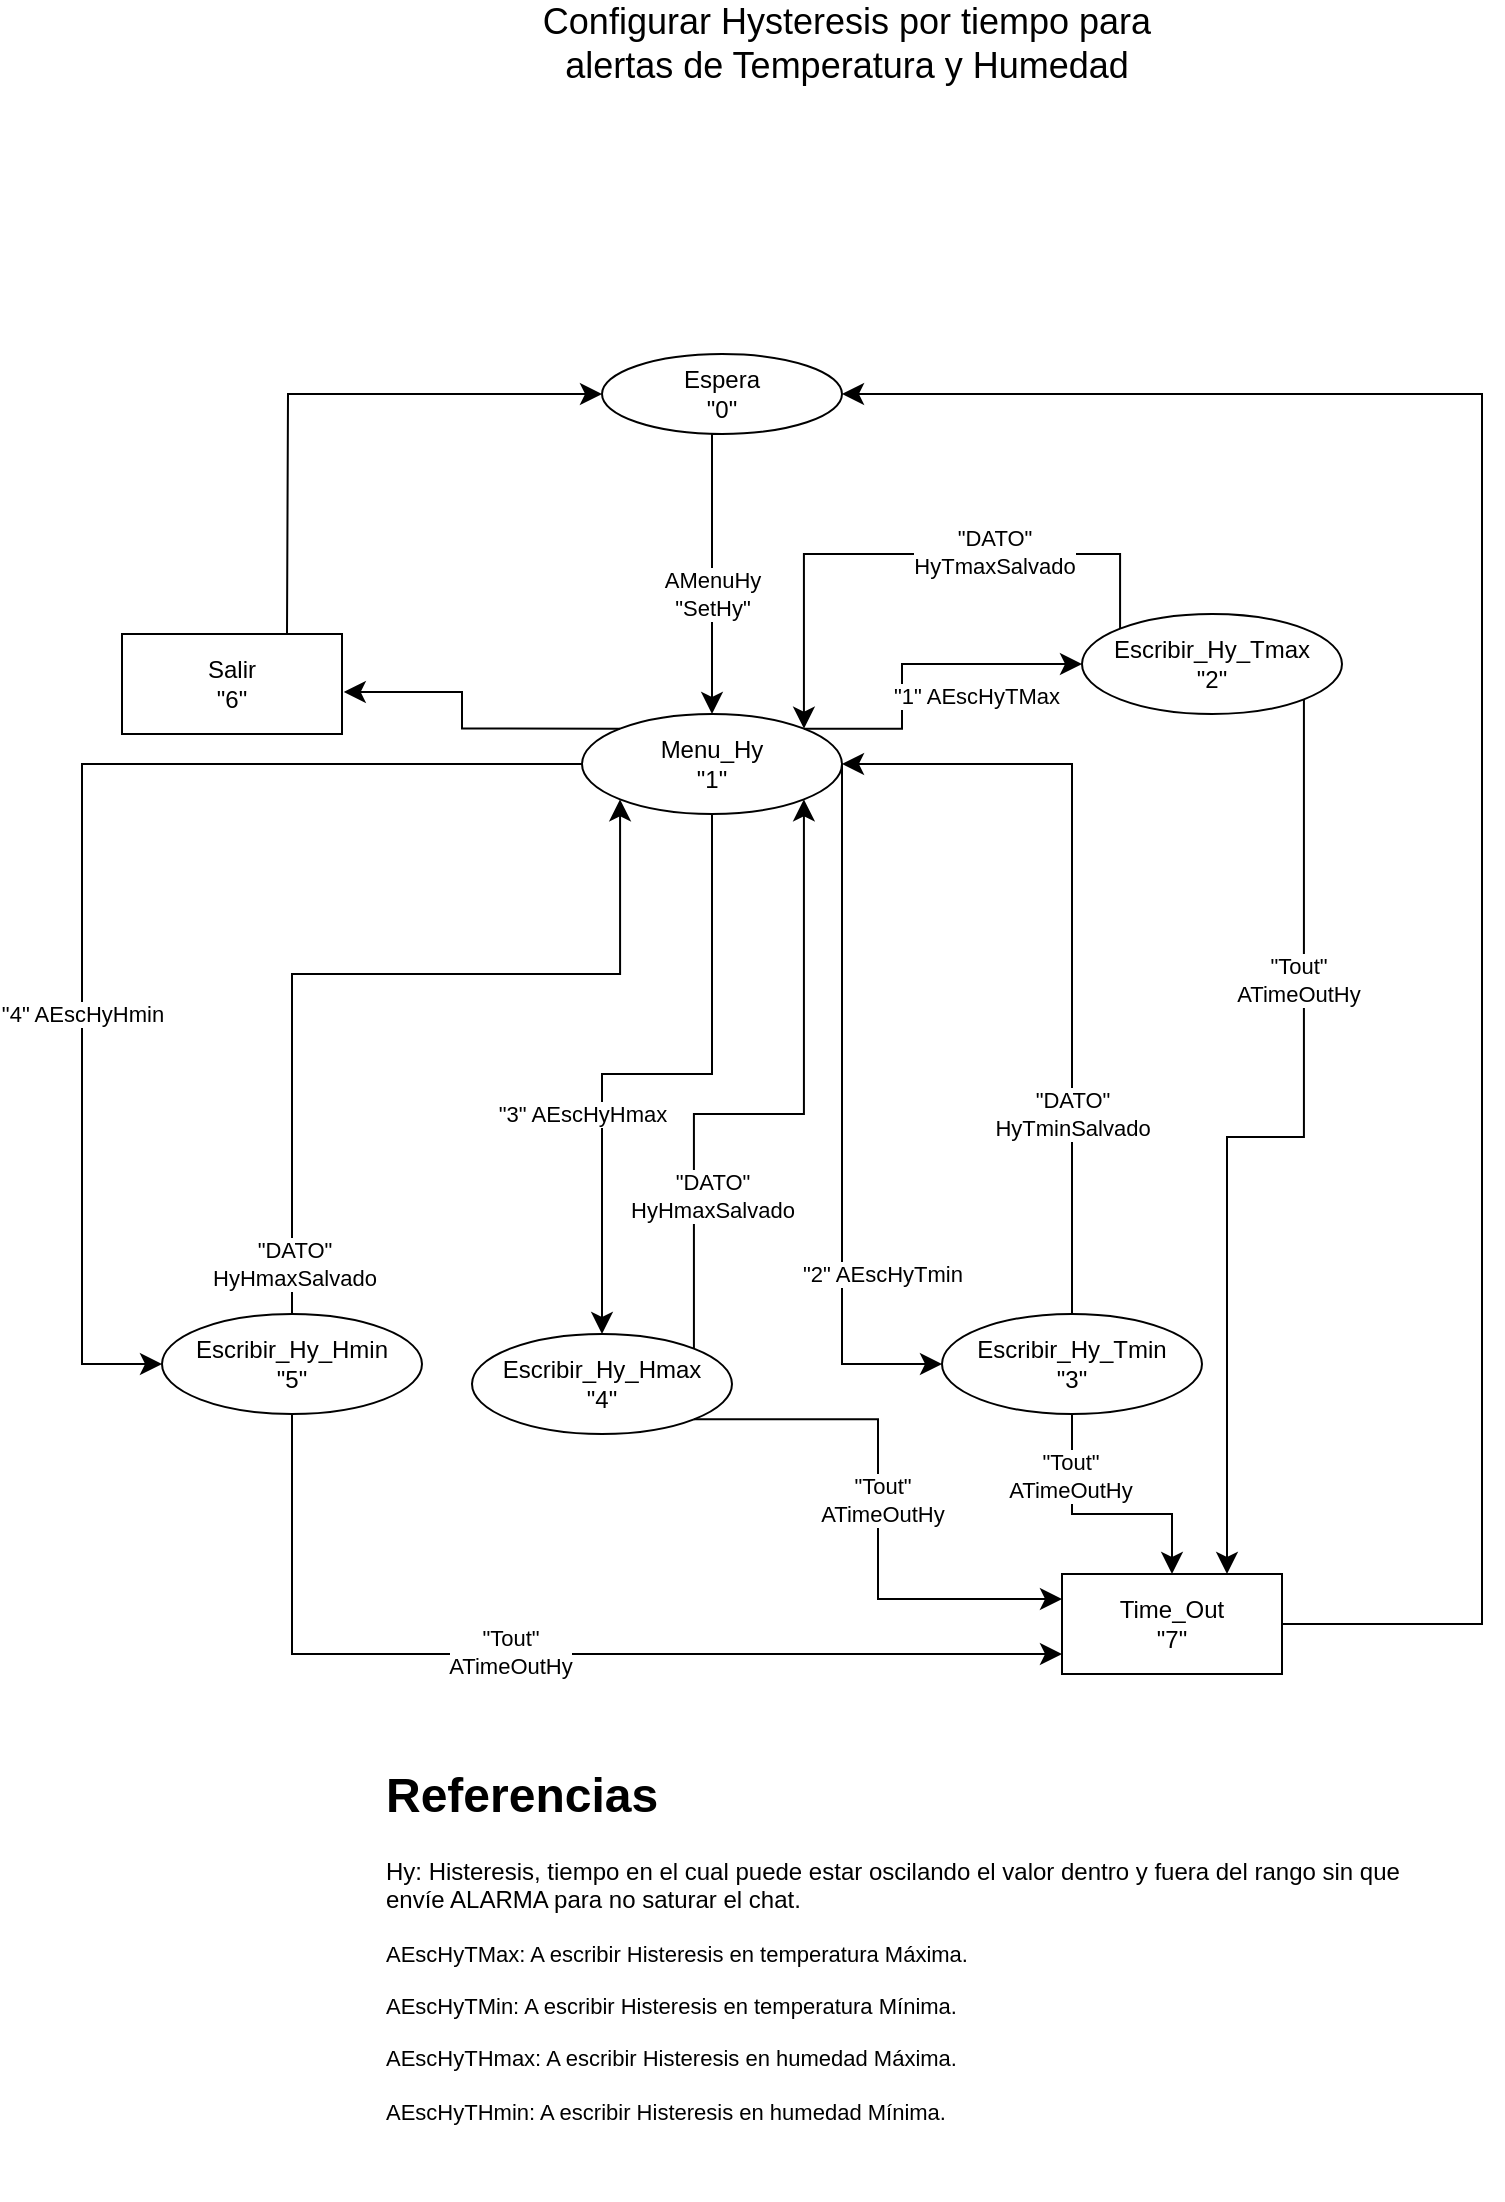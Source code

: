 <mxfile version="24.6.4" type="device">
  <diagram name="Page-1" id="brlRQ-wXbG-87X_pscSO">
    <mxGraphModel dx="1105" dy="701" grid="1" gridSize="10" guides="1" tooltips="1" connect="1" arrows="1" fold="1" page="1" pageScale="1" pageWidth="850" pageHeight="1100" math="0" shadow="0">
      <root>
        <mxCell id="0" />
        <mxCell id="1" parent="0" />
        <mxCell id="m0bM7luQaj_APD9PvIZ3-1" value="Menu_Hy&lt;div&gt;&quot;1&quot;&lt;/div&gt;" style="ellipse;whiteSpace=wrap;html=1;" parent="1" vertex="1">
          <mxGeometry x="340" y="420" width="130" height="50" as="geometry" />
        </mxCell>
        <mxCell id="m0bM7luQaj_APD9PvIZ3-2" value="Escribir_Hy_Tmax&lt;div&gt;&quot;2&quot;&lt;/div&gt;" style="ellipse;whiteSpace=wrap;html=1;" parent="1" vertex="1">
          <mxGeometry x="590" y="370" width="130" height="50" as="geometry" />
        </mxCell>
        <mxCell id="m0bM7luQaj_APD9PvIZ3-3" value="Escribir_Hy_Tmin&lt;div&gt;&quot;3&quot;&lt;/div&gt;" style="ellipse;whiteSpace=wrap;html=1;" parent="1" vertex="1">
          <mxGeometry x="520" y="720" width="130" height="50" as="geometry" />
        </mxCell>
        <mxCell id="m0bM7luQaj_APD9PvIZ3-4" value="Escribir_Hy_Hmax&lt;div&gt;&quot;4&quot;&lt;/div&gt;" style="ellipse;whiteSpace=wrap;html=1;" parent="1" vertex="1">
          <mxGeometry x="285" y="730" width="130" height="50" as="geometry" />
        </mxCell>
        <mxCell id="m0bM7luQaj_APD9PvIZ3-5" value="Escribir_Hy_Hmin&lt;div&gt;&quot;5&quot;&lt;/div&gt;" style="ellipse;whiteSpace=wrap;html=1;" parent="1" vertex="1">
          <mxGeometry x="130" y="720" width="130" height="50" as="geometry" />
        </mxCell>
        <mxCell id="m0bM7luQaj_APD9PvIZ3-7" value="" style="edgeStyle=elbowEdgeStyle;endArrow=classic;html=1;rounded=0;endSize=8;startSize=8;entryX=0;entryY=0.5;entryDx=0;entryDy=0;exitX=1;exitY=0;exitDx=0;exitDy=0;" parent="1" source="m0bM7luQaj_APD9PvIZ3-1" target="m0bM7luQaj_APD9PvIZ3-2" edge="1">
          <mxGeometry width="50" height="50" relative="1" as="geometry">
            <mxPoint x="470" y="450" as="sourcePoint" />
            <mxPoint x="653.18" y="474.9" as="targetPoint" />
            <Array as="points">
              <mxPoint x="500" y="427" />
              <mxPoint x="520" y="430" />
            </Array>
          </mxGeometry>
        </mxCell>
        <mxCell id="m0bM7luQaj_APD9PvIZ3-8" value="&quot;1&quot; AEscHyTMax" style="edgeLabel;html=1;align=center;verticalAlign=middle;resizable=0;points=[];" parent="m0bM7luQaj_APD9PvIZ3-7" vertex="1" connectable="0">
          <mxGeometry x="-0.437" y="2" relative="1" as="geometry">
            <mxPoint x="38" y="-15" as="offset" />
          </mxGeometry>
        </mxCell>
        <mxCell id="m0bM7luQaj_APD9PvIZ3-9" value="&quot;2&quot; AEscHyTmin" style="edgeStyle=elbowEdgeStyle;elbow=horizontal;endArrow=classic;html=1;curved=0;rounded=0;endSize=8;startSize=8;entryX=0;entryY=0.5;entryDx=0;entryDy=0;exitX=1;exitY=0.5;exitDx=0;exitDy=0;" parent="1" source="m0bM7luQaj_APD9PvIZ3-1" target="m0bM7luQaj_APD9PvIZ3-3" edge="1">
          <mxGeometry x="0.457" y="20" width="50" height="50" relative="1" as="geometry">
            <mxPoint x="410" y="480" as="sourcePoint" />
            <mxPoint x="470.0" y="685" as="targetPoint" />
            <Array as="points">
              <mxPoint x="470" y="480" />
            </Array>
            <mxPoint as="offset" />
          </mxGeometry>
        </mxCell>
        <mxCell id="m0bM7luQaj_APD9PvIZ3-10" value="&quot;4&quot; AEscHyHmin" style="edgeStyle=elbowEdgeStyle;elbow=horizontal;endArrow=classic;html=1;curved=0;rounded=0;endSize=8;startSize=8;entryX=0;entryY=0.5;entryDx=0;entryDy=0;exitX=0;exitY=0.5;exitDx=0;exitDy=0;" parent="1" source="m0bM7luQaj_APD9PvIZ3-1" target="m0bM7luQaj_APD9PvIZ3-5" edge="1">
          <mxGeometry x="0.27" width="50" height="50" relative="1" as="geometry">
            <mxPoint x="300" y="540" as="sourcePoint" />
            <mxPoint x="80" y="550" as="targetPoint" />
            <Array as="points">
              <mxPoint x="90" y="600" />
            </Array>
            <mxPoint as="offset" />
          </mxGeometry>
        </mxCell>
        <mxCell id="m0bM7luQaj_APD9PvIZ3-11" value="&quot;3&quot; AEscHyHmax" style="edgeStyle=elbowEdgeStyle;elbow=vertical;endArrow=classic;html=1;rounded=0;endSize=8;startSize=8;entryX=0.5;entryY=0;entryDx=0;entryDy=0;exitX=0.5;exitY=1;exitDx=0;exitDy=0;" parent="1" source="m0bM7luQaj_APD9PvIZ3-1" target="m0bM7luQaj_APD9PvIZ3-4" edge="1">
          <mxGeometry x="0.302" y="-10" width="50" height="50" relative="1" as="geometry">
            <mxPoint x="410" y="480" as="sourcePoint" />
            <mxPoint x="420" y="730" as="targetPoint" />
            <mxPoint as="offset" />
          </mxGeometry>
        </mxCell>
        <mxCell id="m0bM7luQaj_APD9PvIZ3-12" style="edgeStyle=orthogonalEdgeStyle;rounded=0;orthogonalLoop=1;jettySize=auto;html=1;exitX=0.5;exitY=1;exitDx=0;exitDy=0;" parent="1" source="m0bM7luQaj_APD9PvIZ3-1" target="m0bM7luQaj_APD9PvIZ3-1" edge="1">
          <mxGeometry relative="1" as="geometry" />
        </mxCell>
        <mxCell id="m0bM7luQaj_APD9PvIZ3-13" value="" style="edgeStyle=segmentEdgeStyle;endArrow=classic;html=1;curved=0;rounded=0;endSize=8;startSize=8;exitX=0;exitY=0;exitDx=0;exitDy=0;entryX=1.008;entryY=0.58;entryDx=0;entryDy=0;entryPerimeter=0;" parent="1" source="m0bM7luQaj_APD9PvIZ3-1" edge="1" target="m0bM7luQaj_APD9PvIZ3-15">
          <mxGeometry width="50" height="50" relative="1" as="geometry">
            <mxPoint x="220" y="530" as="sourcePoint" />
            <mxPoint x="230" y="490" as="targetPoint" />
            <Array as="points">
              <mxPoint x="280" y="427" />
              <mxPoint x="280" y="409" />
            </Array>
          </mxGeometry>
        </mxCell>
        <mxCell id="m0bM7luQaj_APD9PvIZ3-15" value="Salir&lt;div&gt;&quot;6&quot;&lt;/div&gt;" style="html=1;whiteSpace=wrap;" parent="1" vertex="1">
          <mxGeometry x="110" y="380" width="110" height="50" as="geometry" />
        </mxCell>
        <mxCell id="E89laG5vv4dg-6-AOHdS-1" value="Espera&lt;div&gt;&quot;0&quot;&lt;/div&gt;" style="ellipse;whiteSpace=wrap;html=1;" parent="1" vertex="1">
          <mxGeometry x="350" y="240" width="120" height="40" as="geometry" />
        </mxCell>
        <mxCell id="E89laG5vv4dg-6-AOHdS-2" value="" style="edgeStyle=segmentEdgeStyle;endArrow=classic;html=1;curved=0;rounded=0;endSize=8;startSize=8;entryX=0.5;entryY=0;entryDx=0;entryDy=0;exitX=0.5;exitY=1;exitDx=0;exitDy=0;" parent="1" source="E89laG5vv4dg-6-AOHdS-1" target="m0bM7luQaj_APD9PvIZ3-1" edge="1">
          <mxGeometry width="50" height="50" relative="1" as="geometry">
            <mxPoint x="400" y="320" as="sourcePoint" />
            <mxPoint x="380" y="530" as="targetPoint" />
          </mxGeometry>
        </mxCell>
        <mxCell id="E89laG5vv4dg-6-AOHdS-3" value="AMenuHy&lt;div&gt;&quot;SetHy&quot;&lt;/div&gt;" style="edgeLabel;html=1;align=center;verticalAlign=middle;resizable=0;points=[];" parent="E89laG5vv4dg-6-AOHdS-2" vertex="1" connectable="0">
          <mxGeometry x="0.168" relative="1" as="geometry">
            <mxPoint as="offset" />
          </mxGeometry>
        </mxCell>
        <mxCell id="aTxPppFPrSYVSu571Bkt-1" value="&lt;font style=&quot;font-size: 18px;&quot;&gt;Configurar Hysteresis por tiempo para alertas de Temperatura y Humedad&lt;/font&gt;" style="text;html=1;align=center;verticalAlign=middle;whiteSpace=wrap;rounded=0;" vertex="1" parent="1">
          <mxGeometry x="310" y="70" width="325" height="30" as="geometry" />
        </mxCell>
        <mxCell id="aTxPppFPrSYVSu571Bkt-5" value="" style="endArrow=classic;html=1;rounded=0;endSize=8;startSize=8;exitX=0;exitY=0;exitDx=0;exitDy=0;edgeStyle=elbowEdgeStyle;elbow=vertical;entryX=1;entryY=0;entryDx=0;entryDy=0;" edge="1" parent="1" source="m0bM7luQaj_APD9PvIZ3-2" target="m0bM7luQaj_APD9PvIZ3-1">
          <mxGeometry width="50" height="50" relative="1" as="geometry">
            <mxPoint x="678.952" y="449.995" as="sourcePoint" />
            <mxPoint x="490" y="370" as="targetPoint" />
            <Array as="points">
              <mxPoint x="530" y="340" />
            </Array>
          </mxGeometry>
        </mxCell>
        <mxCell id="aTxPppFPrSYVSu571Bkt-10" value="&quot;DATO&quot;&lt;div&gt;HyTmaxSalvado&lt;/div&gt;" style="edgeLabel;html=1;align=center;verticalAlign=middle;resizable=0;points=[];" vertex="1" connectable="0" parent="aTxPppFPrSYVSu571Bkt-5">
          <mxGeometry x="-0.289" y="-1" relative="1" as="geometry">
            <mxPoint as="offset" />
          </mxGeometry>
        </mxCell>
        <mxCell id="aTxPppFPrSYVSu571Bkt-6" value="" style="edgeStyle=elbowEdgeStyle;elbow=vertical;endArrow=classic;html=1;curved=0;rounded=0;endSize=8;startSize=8;exitX=0.5;exitY=0;exitDx=0;exitDy=0;entryX=1;entryY=0.5;entryDx=0;entryDy=0;" edge="1" parent="1" source="m0bM7luQaj_APD9PvIZ3-3" target="m0bM7luQaj_APD9PvIZ3-1">
          <mxGeometry width="50" height="50" relative="1" as="geometry">
            <mxPoint x="750" y="450" as="sourcePoint" />
            <mxPoint x="800" y="400" as="targetPoint" />
            <Array as="points">
              <mxPoint x="640" y="445" />
            </Array>
          </mxGeometry>
        </mxCell>
        <mxCell id="aTxPppFPrSYVSu571Bkt-9" value="&quot;DATO&quot;&lt;div&gt;HyTminSalvado&lt;/div&gt;" style="edgeLabel;html=1;align=center;verticalAlign=middle;resizable=0;points=[];" vertex="1" connectable="0" parent="aTxPppFPrSYVSu571Bkt-6">
          <mxGeometry x="-0.738" relative="1" as="geometry">
            <mxPoint y="-49" as="offset" />
          </mxGeometry>
        </mxCell>
        <mxCell id="aTxPppFPrSYVSu571Bkt-7" value="" style="edgeStyle=elbowEdgeStyle;elbow=vertical;endArrow=classic;html=1;curved=0;rounded=0;endSize=8;startSize=8;entryX=1;entryY=1;entryDx=0;entryDy=0;exitX=1;exitY=0;exitDx=0;exitDy=0;" edge="1" parent="1" source="m0bM7luQaj_APD9PvIZ3-4" target="m0bM7luQaj_APD9PvIZ3-1">
          <mxGeometry width="50" height="50" relative="1" as="geometry">
            <mxPoint x="530" y="660" as="sourcePoint" />
            <mxPoint x="560" y="640" as="targetPoint" />
            <Array as="points">
              <mxPoint x="470" y="620" />
            </Array>
          </mxGeometry>
        </mxCell>
        <mxCell id="aTxPppFPrSYVSu571Bkt-8" value="&quot;DATO&quot;&lt;div&gt;HyHmaxSalvado&lt;/div&gt;" style="edgeLabel;html=1;align=center;verticalAlign=middle;resizable=0;points=[];" vertex="1" connectable="0" parent="aTxPppFPrSYVSu571Bkt-7">
          <mxGeometry x="-0.708" y="1" relative="1" as="geometry">
            <mxPoint x="10" y="-29" as="offset" />
          </mxGeometry>
        </mxCell>
        <mxCell id="aTxPppFPrSYVSu571Bkt-12" value="" style="edgeStyle=elbowEdgeStyle;elbow=vertical;endArrow=classic;html=1;curved=0;rounded=0;endSize=8;startSize=8;exitX=0.5;exitY=0;exitDx=0;exitDy=0;entryX=0;entryY=1;entryDx=0;entryDy=0;" edge="1" parent="1" source="m0bM7luQaj_APD9PvIZ3-5" target="m0bM7luQaj_APD9PvIZ3-1">
          <mxGeometry width="50" height="50" relative="1" as="geometry">
            <mxPoint x="520" y="810" as="sourcePoint" />
            <mxPoint x="360" y="670" as="targetPoint" />
            <Array as="points">
              <mxPoint x="280" y="550" />
            </Array>
          </mxGeometry>
        </mxCell>
        <mxCell id="aTxPppFPrSYVSu571Bkt-13" value="&quot;DATO&quot;&lt;div&gt;HyHmaxSalvado&lt;/div&gt;" style="edgeLabel;html=1;align=center;verticalAlign=middle;resizable=0;points=[];" vertex="1" connectable="0" parent="aTxPppFPrSYVSu571Bkt-12">
          <mxGeometry x="-0.878" y="-1" relative="1" as="geometry">
            <mxPoint as="offset" />
          </mxGeometry>
        </mxCell>
        <mxCell id="aTxPppFPrSYVSu571Bkt-14" value="" style="edgeStyle=elbowEdgeStyle;elbow=horizontal;endArrow=classic;html=1;curved=0;rounded=0;endSize=8;startSize=8;exitX=0.75;exitY=0;exitDx=0;exitDy=0;" edge="1" parent="1" source="m0bM7luQaj_APD9PvIZ3-15" target="E89laG5vv4dg-6-AOHdS-1">
          <mxGeometry width="50" height="50" relative="1" as="geometry">
            <mxPoint x="170" y="420" as="sourcePoint" />
            <mxPoint x="220" y="370" as="targetPoint" />
            <Array as="points">
              <mxPoint x="193" y="390" />
            </Array>
          </mxGeometry>
        </mxCell>
        <mxCell id="aTxPppFPrSYVSu571Bkt-21" value="Time_Out&lt;div&gt;&quot;7&quot;&lt;/div&gt;" style="html=1;whiteSpace=wrap;" vertex="1" parent="1">
          <mxGeometry x="580" y="850" width="110" height="50" as="geometry" />
        </mxCell>
        <mxCell id="aTxPppFPrSYVSu571Bkt-22" value="" style="edgeStyle=elbowEdgeStyle;elbow=horizontal;endArrow=classic;html=1;curved=0;rounded=0;endSize=8;startSize=8;exitX=1;exitY=0.5;exitDx=0;exitDy=0;entryX=1;entryY=0.5;entryDx=0;entryDy=0;" edge="1" parent="1" source="aTxPppFPrSYVSu571Bkt-21" target="E89laG5vv4dg-6-AOHdS-1">
          <mxGeometry width="50" height="50" relative="1" as="geometry">
            <mxPoint x="730" y="860" as="sourcePoint" />
            <mxPoint x="780" y="810" as="targetPoint" />
            <Array as="points">
              <mxPoint x="790" y="570" />
            </Array>
          </mxGeometry>
        </mxCell>
        <mxCell id="aTxPppFPrSYVSu571Bkt-23" value="" style="edgeStyle=elbowEdgeStyle;elbow=vertical;endArrow=classic;html=1;curved=0;rounded=0;endSize=8;startSize=8;exitX=1;exitY=1;exitDx=0;exitDy=0;entryX=0.75;entryY=0;entryDx=0;entryDy=0;" edge="1" parent="1" source="m0bM7luQaj_APD9PvIZ3-2" target="aTxPppFPrSYVSu571Bkt-21">
          <mxGeometry width="50" height="50" relative="1" as="geometry">
            <mxPoint x="670" y="510" as="sourcePoint" />
            <mxPoint x="720" y="460" as="targetPoint" />
          </mxGeometry>
        </mxCell>
        <mxCell id="aTxPppFPrSYVSu571Bkt-24" value="&quot;Tout&quot;&lt;div&gt;ATimeOutHy&lt;/div&gt;" style="edgeLabel;html=1;align=center;verticalAlign=middle;resizable=0;points=[];" vertex="1" connectable="0" parent="aTxPppFPrSYVSu571Bkt-23">
          <mxGeometry x="-0.411" y="-3" relative="1" as="geometry">
            <mxPoint as="offset" />
          </mxGeometry>
        </mxCell>
        <mxCell id="aTxPppFPrSYVSu571Bkt-25" value="" style="edgeStyle=elbowEdgeStyle;elbow=vertical;endArrow=classic;html=1;curved=0;rounded=0;endSize=8;startSize=8;entryX=0.5;entryY=0;entryDx=0;entryDy=0;exitX=0.5;exitY=1;exitDx=0;exitDy=0;" edge="1" parent="1" source="m0bM7luQaj_APD9PvIZ3-3" target="aTxPppFPrSYVSu571Bkt-21">
          <mxGeometry width="50" height="50" relative="1" as="geometry">
            <mxPoint x="450" y="780" as="sourcePoint" />
            <mxPoint x="500" y="730" as="targetPoint" />
            <Array as="points">
              <mxPoint x="610" y="820" />
            </Array>
          </mxGeometry>
        </mxCell>
        <mxCell id="aTxPppFPrSYVSu571Bkt-26" value="&quot;Tout&quot;&lt;div&gt;ATimeOutHy&lt;/div&gt;" style="edgeLabel;html=1;align=center;verticalAlign=middle;resizable=0;points=[];" vertex="1" connectable="0" parent="aTxPppFPrSYVSu571Bkt-25">
          <mxGeometry x="-0.528" y="-1" relative="1" as="geometry">
            <mxPoint as="offset" />
          </mxGeometry>
        </mxCell>
        <mxCell id="aTxPppFPrSYVSu571Bkt-27" value="" style="edgeStyle=elbowEdgeStyle;endArrow=classic;html=1;rounded=0;endSize=8;startSize=8;entryX=0;entryY=0.25;entryDx=0;entryDy=0;exitX=1;exitY=1;exitDx=0;exitDy=0;" edge="1" parent="1" source="m0bM7luQaj_APD9PvIZ3-4" target="aTxPppFPrSYVSu571Bkt-21">
          <mxGeometry width="50" height="50" relative="1" as="geometry">
            <mxPoint x="430" y="780" as="sourcePoint" />
            <mxPoint x="550" y="882.5" as="targetPoint" />
          </mxGeometry>
        </mxCell>
        <mxCell id="aTxPppFPrSYVSu571Bkt-28" value="&quot;Tout&quot;&lt;div&gt;ATimeOutHy&lt;/div&gt;" style="edgeLabel;html=1;align=center;verticalAlign=middle;resizable=0;points=[];" vertex="1" connectable="0" parent="aTxPppFPrSYVSu571Bkt-27">
          <mxGeometry x="-0.528" y="-1" relative="1" as="geometry">
            <mxPoint x="29" y="39" as="offset" />
          </mxGeometry>
        </mxCell>
        <mxCell id="aTxPppFPrSYVSu571Bkt-29" value="" style="edgeStyle=elbowEdgeStyle;elbow=vertical;endArrow=classic;html=1;curved=0;rounded=0;endSize=8;startSize=8;exitX=0.5;exitY=1;exitDx=0;exitDy=0;" edge="1" parent="1" source="m0bM7luQaj_APD9PvIZ3-5" target="aTxPppFPrSYVSu571Bkt-21">
          <mxGeometry width="50" height="50" relative="1" as="geometry">
            <mxPoint x="200" y="780" as="sourcePoint" />
            <mxPoint x="560" y="890" as="targetPoint" />
            <Array as="points">
              <mxPoint x="380" y="890" />
            </Array>
          </mxGeometry>
        </mxCell>
        <mxCell id="aTxPppFPrSYVSu571Bkt-30" value="&quot;Tout&quot;&lt;div&gt;ATimeOutHy&lt;/div&gt;" style="edgeLabel;html=1;align=center;verticalAlign=middle;resizable=0;points=[];" vertex="1" connectable="0" parent="aTxPppFPrSYVSu571Bkt-29">
          <mxGeometry x="-0.528" y="-1" relative="1" as="geometry">
            <mxPoint x="110" as="offset" />
          </mxGeometry>
        </mxCell>
        <mxCell id="aTxPppFPrSYVSu571Bkt-31" value="&lt;h1 style=&quot;margin-top: 0px;&quot;&gt;Referencias&lt;/h1&gt;&lt;p&gt;Hy: Histeresis, tiempo en el cual puede estar oscilando el valor dentro y fuera del rango sin que envíe ALARMA para no saturar el chat.&lt;/p&gt;&lt;p&gt;&lt;span style=&quot;background-color: rgb(255, 255, 255); font-size: 11px; text-align: center; text-wrap: nowrap;&quot;&gt;AEscHyTMax: A escribir Histeresis en temperatura Máxima.&lt;/span&gt;&lt;/p&gt;&lt;p&gt;&lt;span style=&quot;font-size: 11px; text-align: center; text-wrap: nowrap; background-color: rgb(255, 255, 255);&quot;&gt;AEscHyTMin: A escribir Histeresis en temperatura Mínima.&lt;/span&gt;&lt;span style=&quot;background-color: rgb(255, 255, 255); font-size: 11px; text-align: center; text-wrap: nowrap;&quot;&gt;&lt;br&gt;&lt;/span&gt;&lt;/p&gt;&lt;p&gt;&lt;span style=&quot;font-size: 11px; text-align: center; text-wrap: nowrap; background-color: rgb(255, 255, 255);&quot;&gt;AEscHyTHmax: A escribir Histeresis en humedad Máxima.&lt;/span&gt;&lt;span style=&quot;font-size: 11px; text-align: center; text-wrap: nowrap; background-color: rgb(255, 255, 255);&quot;&gt;&lt;br&gt;&lt;/span&gt;&lt;/p&gt;&lt;p&gt;&lt;span style=&quot;font-size: 11px; text-align: center; text-wrap: nowrap; background-color: rgb(255, 255, 255);&quot;&gt;AEscHyTHmin: A escribir Histeresis en humedad Mínima.&lt;/span&gt;&lt;span style=&quot;font-size: 11px; text-align: center; text-wrap: nowrap; background-color: rgb(255, 255, 255);&quot;&gt;&lt;br&gt;&lt;/span&gt;&lt;/p&gt;" style="text;html=1;whiteSpace=wrap;overflow=hidden;rounded=0;" vertex="1" parent="1">
          <mxGeometry x="240" y="940" width="520" height="220" as="geometry" />
        </mxCell>
      </root>
    </mxGraphModel>
  </diagram>
</mxfile>
